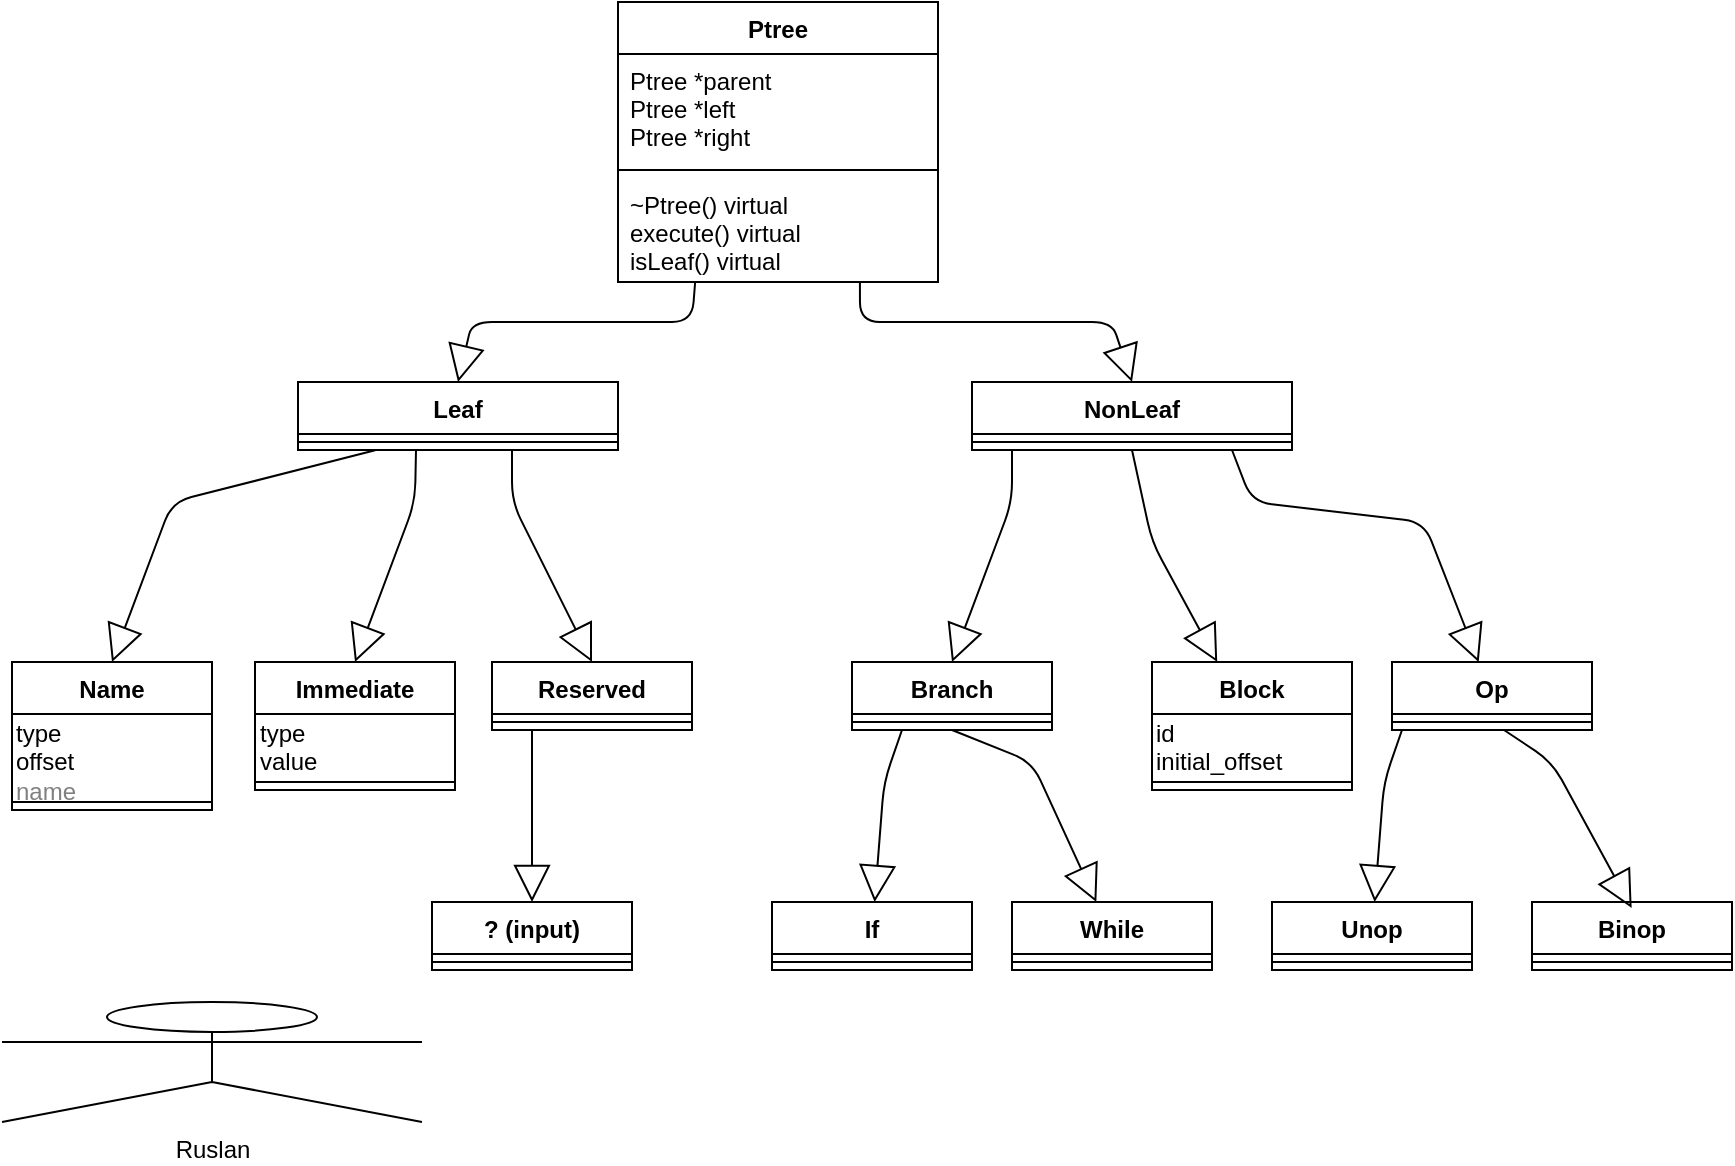 <mxfile version="12.1.3" type="device" pages="1"><diagram id="M0B_42CeFynzU129OZKZ" name="Page-1"><mxGraphModel dx="1024" dy="580" grid="1" gridSize="10" guides="1" tooltips="1" connect="1" arrows="1" fold="1" page="1" pageScale="1" pageWidth="827" pageHeight="1169" math="0" shadow="0"><root><mxCell id="0"/><mxCell id="1" parent="0"/><mxCell id="fwiKTY5tZMz9IatRJ_0O-3" value="Ptree" style="swimlane;fontStyle=1;align=center;verticalAlign=top;childLayout=stackLayout;horizontal=1;startSize=26;horizontalStack=0;resizeParent=1;resizeParentMax=0;resizeLast=0;collapsible=1;marginBottom=0;" parent="1" vertex="1"><mxGeometry x="333" y="30" width="160" height="140" as="geometry"/></mxCell><mxCell id="fwiKTY5tZMz9IatRJ_0O-4" value="Ptree *parent&#10;Ptree *left&#10;Ptree *right" style="text;strokeColor=none;fillColor=none;align=left;verticalAlign=top;spacingLeft=4;spacingRight=4;overflow=hidden;rotatable=0;points=[[0,0.5],[1,0.5]];portConstraint=eastwest;" parent="fwiKTY5tZMz9IatRJ_0O-3" vertex="1"><mxGeometry y="26" width="160" height="54" as="geometry"/></mxCell><mxCell id="fwiKTY5tZMz9IatRJ_0O-5" value="" style="line;strokeWidth=1;fillColor=none;align=left;verticalAlign=middle;spacingTop=-1;spacingLeft=3;spacingRight=3;rotatable=0;labelPosition=right;points=[];portConstraint=eastwest;" parent="fwiKTY5tZMz9IatRJ_0O-3" vertex="1"><mxGeometry y="80" width="160" height="8" as="geometry"/></mxCell><mxCell id="fwiKTY5tZMz9IatRJ_0O-6" value="~Ptree() virtual&#10;execute() virtual&#10;isLeaf() virtual&#10;" style="text;strokeColor=none;fillColor=none;align=left;verticalAlign=top;spacingLeft=4;spacingRight=4;overflow=hidden;rotatable=0;points=[[0,0.5],[1,0.5]];portConstraint=eastwest;" parent="fwiKTY5tZMz9IatRJ_0O-3" vertex="1"><mxGeometry y="88" width="160" height="52" as="geometry"/></mxCell><mxCell id="fwiKTY5tZMz9IatRJ_0O-14" value="NonLeaf" style="swimlane;fontStyle=1;align=center;verticalAlign=top;childLayout=stackLayout;horizontal=1;startSize=26;horizontalStack=0;resizeParent=1;resizeParentMax=0;resizeLast=0;collapsible=1;marginBottom=0;" parent="1" vertex="1"><mxGeometry x="510" y="220" width="160" height="34" as="geometry"/></mxCell><mxCell id="fwiKTY5tZMz9IatRJ_0O-16" value="" style="line;strokeWidth=1;fillColor=none;align=left;verticalAlign=middle;spacingTop=-1;spacingLeft=3;spacingRight=3;rotatable=0;labelPosition=right;points=[];portConstraint=eastwest;" parent="fwiKTY5tZMz9IatRJ_0O-14" vertex="1"><mxGeometry y="26" width="160" height="8" as="geometry"/></mxCell><mxCell id="fwiKTY5tZMz9IatRJ_0O-18" value="" style="endArrow=block;endSize=16;endFill=0;html=1;entryX=0.5;entryY=0;entryDx=0;entryDy=0;exitX=0.756;exitY=1.005;exitDx=0;exitDy=0;exitPerimeter=0;" parent="1" source="fwiKTY5tZMz9IatRJ_0O-6" target="fwiKTY5tZMz9IatRJ_0O-14" edge="1"><mxGeometry width="160" relative="1" as="geometry"><mxPoint x="413" y="220" as="sourcePoint"/><mxPoint x="620" y="180" as="targetPoint"/><Array as="points"><mxPoint x="454" y="190"/><mxPoint x="580" y="190"/></Array></mxGeometry></mxCell><mxCell id="fwiKTY5tZMz9IatRJ_0O-23" value="" style="endArrow=block;endSize=16;endFill=0;html=1;entryX=0.5;entryY=0;entryDx=0;entryDy=0;exitX=0.241;exitY=1.005;exitDx=0;exitDy=0;exitPerimeter=0;" parent="1" source="fwiKTY5tZMz9IatRJ_0O-6" target="fwiKTY5tZMz9IatRJ_0O-19" edge="1"><mxGeometry width="160" relative="1" as="geometry"><mxPoint x="310" y="150" as="sourcePoint"/><mxPoint x="76" y="162" as="targetPoint"/><Array as="points"><mxPoint x="370" y="190"/><mxPoint x="260" y="190"/></Array></mxGeometry></mxCell><mxCell id="fwiKTY5tZMz9IatRJ_0O-26" value="Name" style="swimlane;fontStyle=1;align=center;verticalAlign=top;childLayout=stackLayout;horizontal=1;startSize=26;horizontalStack=0;resizeParent=1;resizeParentMax=0;resizeLast=0;collapsible=1;marginBottom=0;" parent="1" vertex="1"><mxGeometry x="30" y="360" width="100" height="74" as="geometry"/></mxCell><mxCell id="fwiKTY5tZMz9IatRJ_0O-31" value="type&lt;br&gt;offset&lt;br&gt;&lt;font color=&quot;#808080&quot;&gt;name&lt;/font&gt;" style="text;html=1;resizable=0;points=[];autosize=1;align=left;verticalAlign=top;spacingTop=-4;" parent="fwiKTY5tZMz9IatRJ_0O-26" vertex="1"><mxGeometry y="26" width="100" height="40" as="geometry"/></mxCell><mxCell id="fwiKTY5tZMz9IatRJ_0O-27" value="" style="line;strokeWidth=1;fillColor=none;align=left;verticalAlign=middle;spacingTop=-1;spacingLeft=3;spacingRight=3;rotatable=0;labelPosition=right;points=[];portConstraint=eastwest;" parent="fwiKTY5tZMz9IatRJ_0O-26" vertex="1"><mxGeometry y="66" width="100" height="8" as="geometry"/></mxCell><mxCell id="fwiKTY5tZMz9IatRJ_0O-28" value="" style="endArrow=block;endSize=16;endFill=0;html=1;entryX=0.5;entryY=0;entryDx=0;entryDy=0;exitX=0.241;exitY=1.005;exitDx=0;exitDy=0;exitPerimeter=0;" parent="1" source="fwiKTY5tZMz9IatRJ_0O-19" target="fwiKTY5tZMz9IatRJ_0O-26" edge="1"><mxGeometry width="160" relative="1" as="geometry"><mxPoint x="381.56" y="178.2" as="sourcePoint"/><mxPoint x="86" y="172" as="targetPoint"/><Array as="points"><mxPoint x="110" y="280"/></Array></mxGeometry></mxCell><mxCell id="fwiKTY5tZMz9IatRJ_0O-19" value="Leaf" style="swimlane;fontStyle=1;align=center;verticalAlign=top;childLayout=stackLayout;horizontal=1;startSize=26;horizontalStack=0;resizeParent=1;resizeParentMax=0;resizeLast=0;collapsible=1;marginBottom=0;" parent="1" vertex="1"><mxGeometry x="173" y="220" width="160" height="34" as="geometry"/></mxCell><mxCell id="fwiKTY5tZMz9IatRJ_0O-21" value="" style="line;strokeWidth=1;fillColor=none;align=left;verticalAlign=middle;spacingTop=-1;spacingLeft=3;spacingRight=3;rotatable=0;labelPosition=right;points=[];portConstraint=eastwest;" parent="fwiKTY5tZMz9IatRJ_0O-19" vertex="1"><mxGeometry y="26" width="160" height="8" as="geometry"/></mxCell><mxCell id="fwiKTY5tZMz9IatRJ_0O-34" value="Immediate" style="swimlane;fontStyle=1;align=center;verticalAlign=top;childLayout=stackLayout;horizontal=1;startSize=26;horizontalStack=0;resizeParent=1;resizeParentMax=0;resizeLast=0;collapsible=1;marginBottom=0;" parent="1" vertex="1"><mxGeometry x="151.5" y="360" width="100" height="64" as="geometry"/></mxCell><mxCell id="fwiKTY5tZMz9IatRJ_0O-35" value="type&lt;br&gt;value" style="text;html=1;resizable=0;points=[];autosize=1;align=left;verticalAlign=top;spacingTop=-4;" parent="fwiKTY5tZMz9IatRJ_0O-34" vertex="1"><mxGeometry y="26" width="100" height="30" as="geometry"/></mxCell><mxCell id="fwiKTY5tZMz9IatRJ_0O-36" value="" style="line;strokeWidth=1;fillColor=none;align=left;verticalAlign=middle;spacingTop=-1;spacingLeft=3;spacingRight=3;rotatable=0;labelPosition=right;points=[];portConstraint=eastwest;" parent="fwiKTY5tZMz9IatRJ_0O-34" vertex="1"><mxGeometry y="56" width="100" height="8" as="geometry"/></mxCell><mxCell id="fwiKTY5tZMz9IatRJ_0O-37" value="" style="endArrow=block;endSize=16;endFill=0;html=1;entryX=0.5;entryY=0;entryDx=0;entryDy=0;" parent="1" target="fwiKTY5tZMz9IatRJ_0O-34" edge="1"><mxGeometry width="160" relative="1" as="geometry"><mxPoint x="232" y="254" as="sourcePoint"/><mxPoint x="207.5" y="172" as="targetPoint"/><Array as="points"><mxPoint x="231.5" y="280"/></Array></mxGeometry></mxCell><mxCell id="fwiKTY5tZMz9IatRJ_0O-39" value="Reserved" style="swimlane;fontStyle=1;align=center;verticalAlign=top;childLayout=stackLayout;horizontal=1;startSize=26;horizontalStack=0;resizeParent=1;resizeParentMax=0;resizeLast=0;collapsible=1;marginBottom=0;" parent="1" vertex="1"><mxGeometry x="270" y="360" width="100" height="34" as="geometry"/></mxCell><mxCell id="fwiKTY5tZMz9IatRJ_0O-41" value="" style="line;strokeWidth=1;fillColor=none;align=left;verticalAlign=middle;spacingTop=-1;spacingLeft=3;spacingRight=3;rotatable=0;labelPosition=right;points=[];portConstraint=eastwest;" parent="fwiKTY5tZMz9IatRJ_0O-39" vertex="1"><mxGeometry y="26" width="100" height="8" as="geometry"/></mxCell><mxCell id="fwiKTY5tZMz9IatRJ_0O-42" value="" style="endArrow=block;endSize=16;endFill=0;html=1;entryX=0.5;entryY=0;entryDx=0;entryDy=0;" parent="1" target="fwiKTY5tZMz9IatRJ_0O-39" edge="1"><mxGeometry width="160" relative="1" as="geometry"><mxPoint x="280" y="254" as="sourcePoint"/><mxPoint x="326" y="172" as="targetPoint"/><Array as="points"><mxPoint x="280" y="280"/></Array></mxGeometry></mxCell><mxCell id="fwiKTY5tZMz9IatRJ_0O-44" value="? (input)&#10;" style="swimlane;fontStyle=1;align=center;verticalAlign=top;childLayout=stackLayout;horizontal=1;startSize=26;horizontalStack=0;resizeParent=1;resizeParentMax=0;resizeLast=0;collapsible=1;marginBottom=0;" parent="1" vertex="1"><mxGeometry x="240" y="480" width="100" height="34" as="geometry"/></mxCell><mxCell id="fwiKTY5tZMz9IatRJ_0O-45" value="" style="line;strokeWidth=1;fillColor=none;align=left;verticalAlign=middle;spacingTop=-1;spacingLeft=3;spacingRight=3;rotatable=0;labelPosition=right;points=[];portConstraint=eastwest;" parent="fwiKTY5tZMz9IatRJ_0O-44" vertex="1"><mxGeometry y="26" width="100" height="8" as="geometry"/></mxCell><mxCell id="fwiKTY5tZMz9IatRJ_0O-46" value="" style="endArrow=block;endSize=16;endFill=0;html=1;entryX=0.5;entryY=0;entryDx=0;entryDy=0;" parent="1" target="fwiKTY5tZMz9IatRJ_0O-44" edge="1"><mxGeometry width="160" relative="1" as="geometry"><mxPoint x="290.0" y="394" as="sourcePoint"/><mxPoint x="336" y="312" as="targetPoint"/><Array as="points"><mxPoint x="290" y="420"/></Array></mxGeometry></mxCell><mxCell id="knLl-cSuu0mhurjDWjNL-2" value="Branch" style="swimlane;fontStyle=1;align=center;verticalAlign=top;childLayout=stackLayout;horizontal=1;startSize=26;horizontalStack=0;resizeParent=1;resizeParentMax=0;resizeLast=0;collapsible=1;marginBottom=0;" parent="1" vertex="1"><mxGeometry x="450" y="360" width="100" height="34" as="geometry"/></mxCell><mxCell id="knLl-cSuu0mhurjDWjNL-3" value="" style="line;strokeWidth=1;fillColor=none;align=left;verticalAlign=middle;spacingTop=-1;spacingLeft=3;spacingRight=3;rotatable=0;labelPosition=right;points=[];portConstraint=eastwest;" parent="knLl-cSuu0mhurjDWjNL-2" vertex="1"><mxGeometry y="26" width="100" height="8" as="geometry"/></mxCell><mxCell id="knLl-cSuu0mhurjDWjNL-4" value="" style="endArrow=block;endSize=16;endFill=0;html=1;entryX=0.5;entryY=0;entryDx=0;entryDy=0;" parent="1" target="knLl-cSuu0mhurjDWjNL-2" edge="1"><mxGeometry width="160" relative="1" as="geometry"><mxPoint x="530" y="254" as="sourcePoint"/><mxPoint x="576" y="172" as="targetPoint"/><Array as="points"><mxPoint x="530" y="280"/></Array></mxGeometry></mxCell><mxCell id="knLl-cSuu0mhurjDWjNL-5" value="If" style="swimlane;fontStyle=1;align=center;verticalAlign=top;childLayout=stackLayout;horizontal=1;startSize=26;horizontalStack=0;resizeParent=1;resizeParentMax=0;resizeLast=0;collapsible=1;marginBottom=0;" parent="1" vertex="1"><mxGeometry x="410" y="480" width="100" height="34" as="geometry"/></mxCell><mxCell id="knLl-cSuu0mhurjDWjNL-6" value="" style="line;strokeWidth=1;fillColor=none;align=left;verticalAlign=middle;spacingTop=-1;spacingLeft=3;spacingRight=3;rotatable=0;labelPosition=right;points=[];portConstraint=eastwest;" parent="knLl-cSuu0mhurjDWjNL-5" vertex="1"><mxGeometry y="26" width="100" height="8" as="geometry"/></mxCell><mxCell id="knLl-cSuu0mhurjDWjNL-7" value="" style="endArrow=block;endSize=16;endFill=0;html=1;exitX=0.25;exitY=1;exitDx=0;exitDy=0;" parent="1" source="knLl-cSuu0mhurjDWjNL-2" target="knLl-cSuu0mhurjDWjNL-5" edge="1"><mxGeometry width="160" relative="1" as="geometry"><mxPoint x="492" y="377" as="sourcePoint"/><mxPoint x="620" y="450" as="targetPoint"/><Array as="points"><mxPoint x="466" y="420"/></Array></mxGeometry></mxCell><mxCell id="knLl-cSuu0mhurjDWjNL-8" value="While" style="swimlane;fontStyle=1;align=center;verticalAlign=top;childLayout=stackLayout;horizontal=1;startSize=26;horizontalStack=0;resizeParent=1;resizeParentMax=0;resizeLast=0;collapsible=1;marginBottom=0;" parent="1" vertex="1"><mxGeometry x="530" y="480" width="100" height="34" as="geometry"/></mxCell><mxCell id="knLl-cSuu0mhurjDWjNL-9" value="" style="line;strokeWidth=1;fillColor=none;align=left;verticalAlign=middle;spacingTop=-1;spacingLeft=3;spacingRight=3;rotatable=0;labelPosition=right;points=[];portConstraint=eastwest;" parent="knLl-cSuu0mhurjDWjNL-8" vertex="1"><mxGeometry y="26" width="100" height="8" as="geometry"/></mxCell><mxCell id="knLl-cSuu0mhurjDWjNL-10" value="" style="endArrow=block;endSize=16;endFill=0;html=1;exitX=0.5;exitY=1;exitDx=0;exitDy=0;" parent="1" source="knLl-cSuu0mhurjDWjNL-2" target="knLl-cSuu0mhurjDWjNL-8" edge="1"><mxGeometry width="160" relative="1" as="geometry"><mxPoint x="540" y="403" as="sourcePoint"/><mxPoint x="740" y="450" as="targetPoint"/><Array as="points"><mxPoint x="540" y="410"/></Array></mxGeometry></mxCell><mxCell id="knLl-cSuu0mhurjDWjNL-11" value="Block" style="swimlane;fontStyle=1;align=center;verticalAlign=top;childLayout=stackLayout;horizontal=1;startSize=26;horizontalStack=0;resizeParent=1;resizeParentMax=0;resizeLast=0;collapsible=1;marginBottom=0;" parent="1" vertex="1"><mxGeometry x="600" y="360" width="100" height="64" as="geometry"/></mxCell><mxCell id="knLl-cSuu0mhurjDWjNL-14" value="id&lt;br&gt;initial_offset" style="text;html=1;resizable=0;points=[];autosize=1;align=left;verticalAlign=top;spacingTop=-4;" parent="knLl-cSuu0mhurjDWjNL-11" vertex="1"><mxGeometry y="26" width="100" height="30" as="geometry"/></mxCell><mxCell id="knLl-cSuu0mhurjDWjNL-12" value="" style="line;strokeWidth=1;fillColor=none;align=left;verticalAlign=middle;spacingTop=-1;spacingLeft=3;spacingRight=3;rotatable=0;labelPosition=right;points=[];portConstraint=eastwest;" parent="knLl-cSuu0mhurjDWjNL-11" vertex="1"><mxGeometry y="56" width="100" height="8" as="geometry"/></mxCell><mxCell id="knLl-cSuu0mhurjDWjNL-13" value="" style="endArrow=block;endSize=16;endFill=0;html=1;exitX=0.5;exitY=1;exitDx=0;exitDy=0;" parent="1" source="fwiKTY5tZMz9IatRJ_0O-14" target="knLl-cSuu0mhurjDWjNL-11" edge="1"><mxGeometry width="160" relative="1" as="geometry"><mxPoint x="705" y="274" as="sourcePoint"/><mxPoint x="820" y="330" as="targetPoint"/><Array as="points"><mxPoint x="600" y="300"/></Array></mxGeometry></mxCell><mxCell id="knLl-cSuu0mhurjDWjNL-15" value="Op" style="swimlane;fontStyle=1;align=center;verticalAlign=top;childLayout=stackLayout;horizontal=1;startSize=26;horizontalStack=0;resizeParent=1;resizeParentMax=0;resizeLast=0;collapsible=1;marginBottom=0;" parent="1" vertex="1"><mxGeometry x="720" y="360" width="100" height="34" as="geometry"/></mxCell><mxCell id="knLl-cSuu0mhurjDWjNL-17" value="" style="line;strokeWidth=1;fillColor=none;align=left;verticalAlign=middle;spacingTop=-1;spacingLeft=3;spacingRight=3;rotatable=0;labelPosition=right;points=[];portConstraint=eastwest;" parent="knLl-cSuu0mhurjDWjNL-15" vertex="1"><mxGeometry y="26" width="100" height="8" as="geometry"/></mxCell><mxCell id="knLl-cSuu0mhurjDWjNL-18" value="" style="endArrow=block;endSize=16;endFill=0;html=1;" parent="1" target="knLl-cSuu0mhurjDWjNL-15" edge="1"><mxGeometry width="160" relative="1" as="geometry"><mxPoint x="640" y="254" as="sourcePoint"/><mxPoint x="940" y="330" as="targetPoint"/><Array as="points"><mxPoint x="650" y="280"/><mxPoint x="736" y="290"/></Array></mxGeometry></mxCell><mxCell id="knLl-cSuu0mhurjDWjNL-23" value="Unop" style="swimlane;fontStyle=1;align=center;verticalAlign=top;childLayout=stackLayout;horizontal=1;startSize=26;horizontalStack=0;resizeParent=1;resizeParentMax=0;resizeLast=0;collapsible=1;marginBottom=0;" parent="1" vertex="1"><mxGeometry x="660" y="480" width="100" height="34" as="geometry"/></mxCell><mxCell id="knLl-cSuu0mhurjDWjNL-24" value="" style="line;strokeWidth=1;fillColor=none;align=left;verticalAlign=middle;spacingTop=-1;spacingLeft=3;spacingRight=3;rotatable=0;labelPosition=right;points=[];portConstraint=eastwest;" parent="knLl-cSuu0mhurjDWjNL-23" vertex="1"><mxGeometry y="26" width="100" height="8" as="geometry"/></mxCell><mxCell id="knLl-cSuu0mhurjDWjNL-25" value="" style="endArrow=block;endSize=16;endFill=0;html=1;exitX=0.25;exitY=1;exitDx=0;exitDy=0;" parent="1" target="knLl-cSuu0mhurjDWjNL-23" edge="1"><mxGeometry width="160" relative="1" as="geometry"><mxPoint x="725" y="394" as="sourcePoint"/><mxPoint x="870" y="450" as="targetPoint"/><Array as="points"><mxPoint x="716" y="420"/></Array></mxGeometry></mxCell><mxCell id="knLl-cSuu0mhurjDWjNL-26" value="Binop" style="swimlane;fontStyle=1;align=center;verticalAlign=top;childLayout=stackLayout;horizontal=1;startSize=26;horizontalStack=0;resizeParent=1;resizeParentMax=0;resizeLast=0;collapsible=1;marginBottom=0;" parent="1" vertex="1"><mxGeometry x="790" y="480" width="100" height="34" as="geometry"/></mxCell><mxCell id="knLl-cSuu0mhurjDWjNL-27" value="" style="line;strokeWidth=1;fillColor=none;align=left;verticalAlign=middle;spacingTop=-1;spacingLeft=3;spacingRight=3;rotatable=0;labelPosition=right;points=[];portConstraint=eastwest;" parent="knLl-cSuu0mhurjDWjNL-26" vertex="1"><mxGeometry y="26" width="100" height="8" as="geometry"/></mxCell><mxCell id="knLl-cSuu0mhurjDWjNL-28" value="" style="endArrow=block;endSize=16;endFill=0;html=1;" parent="1" source="knLl-cSuu0mhurjDWjNL-17" edge="1"><mxGeometry width="160" relative="1" as="geometry"><mxPoint x="853.5" y="397" as="sourcePoint"/><mxPoint x="839.825" y="483" as="targetPoint"/><Array as="points"><mxPoint x="800" y="410"/></Array></mxGeometry></mxCell><mxCell id="knLl-cSuu0mhurjDWjNL-29" value="Ruslan" style="shape=umlActor;verticalLabelPosition=bottom;labelBackgroundColor=#ffffff;verticalAlign=top;html=1;" parent="1" vertex="1"><mxGeometry x="25" y="530" width="210" height="60" as="geometry"/></mxCell></root></mxGraphModel></diagram></mxfile>